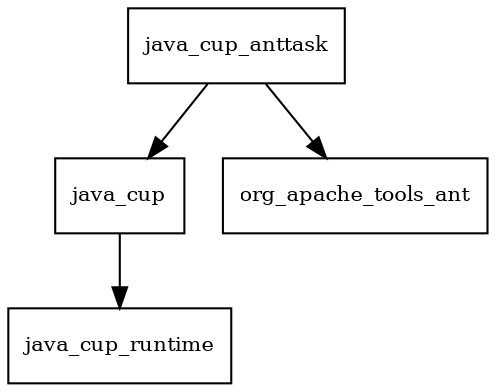 digraph java_cup_11b_2015_03_26_package_dependencies {
  node [shape = box, fontsize=10.0];
  java_cup -> java_cup_runtime;
  java_cup_anttask -> java_cup;
  java_cup_anttask -> org_apache_tools_ant;
}

